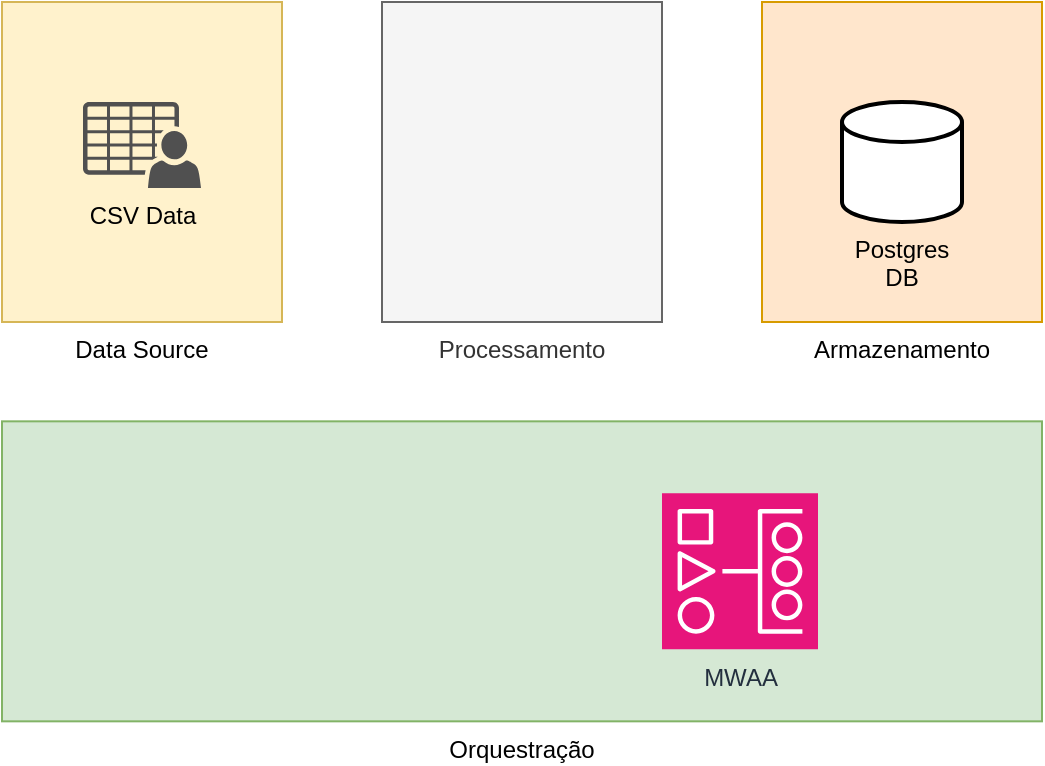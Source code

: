 <mxfile version="24.5.2" type="device">
  <diagram name="Página-1" id="qoGadFZY0UYYY0eyn02B">
    <mxGraphModel dx="1989" dy="786" grid="1" gridSize="10" guides="1" tooltips="1" connect="1" arrows="1" fold="1" page="1" pageScale="1" pageWidth="827" pageHeight="1169" math="0" shadow="0">
      <root>
        <mxCell id="0" />
        <mxCell id="1" parent="0" />
        <mxCell id="Va8XR6icL9kucACrkZHc-12" value="Data Source" style="rounded=0;whiteSpace=wrap;html=1;fillColor=#fff2cc;strokeColor=#d6b656;labelPosition=center;verticalLabelPosition=bottom;align=center;verticalAlign=top;" vertex="1" parent="1">
          <mxGeometry x="140" y="230" width="140" height="160" as="geometry" />
        </mxCell>
        <mxCell id="Va8XR6icL9kucACrkZHc-7" value="Armazenamento" style="rounded=0;whiteSpace=wrap;html=1;fillColor=#ffe6cc;strokeColor=#d79b00;labelPosition=center;verticalLabelPosition=bottom;align=center;verticalAlign=top;" vertex="1" parent="1">
          <mxGeometry x="520" y="230" width="140" height="160" as="geometry" />
        </mxCell>
        <mxCell id="Va8XR6icL9kucACrkZHc-1" value="CSV Data" style="sketch=0;pointerEvents=1;shadow=0;dashed=0;html=1;strokeColor=none;fillColor=#505050;labelPosition=center;verticalLabelPosition=bottom;verticalAlign=top;outlineConnect=0;align=center;shape=mxgraph.office.users.csv_file;" vertex="1" parent="1">
          <mxGeometry x="180.5" y="280" width="59" height="43" as="geometry" />
        </mxCell>
        <mxCell id="Va8XR6icL9kucACrkZHc-2" value="Postgres DB" style="strokeWidth=2;html=1;shape=mxgraph.flowchart.database;whiteSpace=wrap;verticalAlign=top;labelPosition=center;verticalLabelPosition=bottom;align=center;" vertex="1" parent="1">
          <mxGeometry x="560" y="280" width="60" height="60" as="geometry" />
        </mxCell>
        <mxCell id="Va8XR6icL9kucACrkZHc-11" value="" style="group" vertex="1" connectable="0" parent="1">
          <mxGeometry x="330" y="230" width="140" height="160" as="geometry" />
        </mxCell>
        <mxCell id="Va8XR6icL9kucACrkZHc-8" value="Processamento" style="rounded=0;whiteSpace=wrap;html=1;fillColor=#f5f5f5;strokeColor=#666666;fontColor=#333333;labelPosition=center;verticalLabelPosition=bottom;align=center;verticalAlign=top;" vertex="1" parent="Va8XR6icL9kucACrkZHc-11">
          <mxGeometry width="140" height="160" as="geometry" />
        </mxCell>
        <mxCell id="Va8XR6icL9kucACrkZHc-9" value="" style="shape=image;html=1;verticalAlign=top;verticalLabelPosition=bottom;labelBackgroundColor=#ffffff;imageAspect=0;aspect=fixed;image=https://cdn1.iconfinder.com/data/icons/unicons-line-vol-3/24/docker-128.png" vertex="1" parent="Va8XR6icL9kucACrkZHc-11">
          <mxGeometry x="100" y="120" width="40" height="40" as="geometry" />
        </mxCell>
        <mxCell id="Va8XR6icL9kucACrkZHc-10" value="" style="shape=image;verticalLabelPosition=bottom;labelBackgroundColor=default;verticalAlign=top;aspect=fixed;imageAspect=0;image=https://upload.wikimedia.org/wikipedia/commons/thumb/c/c3/Python-logo-notext.svg/1869px-Python-logo-notext.svg.png;" vertex="1" parent="Va8XR6icL9kucACrkZHc-11">
          <mxGeometry x="41.13" y="48.36" width="57.75" height="63.29" as="geometry" />
        </mxCell>
        <mxCell id="Va8XR6icL9kucACrkZHc-14" value="" style="group" vertex="1" connectable="0" parent="1">
          <mxGeometry x="140" y="439.67" width="520" height="150" as="geometry" />
        </mxCell>
        <mxCell id="Va8XR6icL9kucACrkZHc-5" value="Orquestração" style="rounded=0;whiteSpace=wrap;html=1;fillColor=#d5e8d4;strokeColor=#82b366;verticalAlign=top;labelPosition=center;verticalLabelPosition=bottom;align=center;" vertex="1" parent="Va8XR6icL9kucACrkZHc-14">
          <mxGeometry width="520" height="150" as="geometry" />
        </mxCell>
        <mxCell id="Va8XR6icL9kucACrkZHc-4" value="MWAA" style="sketch=0;points=[[0,0,0],[0.25,0,0],[0.5,0,0],[0.75,0,0],[1,0,0],[0,1,0],[0.25,1,0],[0.5,1,0],[0.75,1,0],[1,1,0],[0,0.25,0],[0,0.5,0],[0,0.75,0],[1,0.25,0],[1,0.5,0],[1,0.75,0]];outlineConnect=0;fontColor=#232F3E;fillColor=#E7157B;strokeColor=#ffffff;dashed=0;verticalLabelPosition=bottom;verticalAlign=top;align=center;html=1;fontSize=12;fontStyle=0;aspect=fixed;shape=mxgraph.aws4.resourceIcon;resIcon=mxgraph.aws4.managed_workflows_for_apache_airflow;" vertex="1" parent="Va8XR6icL9kucACrkZHc-14">
          <mxGeometry x="330" y="36" width="78" height="78" as="geometry" />
        </mxCell>
        <mxCell id="Va8XR6icL9kucACrkZHc-13" value="" style="shape=image;verticalLabelPosition=bottom;labelBackgroundColor=default;verticalAlign=top;aspect=fixed;imageAspect=0;image=https://upload.wikimedia.org/wikipedia/commons/d/de/AirflowLogo.png;" vertex="1" parent="Va8XR6icL9kucACrkZHc-14">
          <mxGeometry x="80" y="36.67" width="200" height="77.33" as="geometry" />
        </mxCell>
      </root>
    </mxGraphModel>
  </diagram>
</mxfile>
